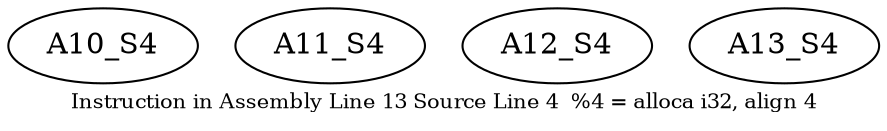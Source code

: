 digraph{
	node [ ]
	edge [ ]
	A10_S4 [ ]
	A11_S4 [ ]
	A12_S4 [ ]
	A13_S4 [ ]
	label = "Instruction in Assembly Line 13 Source Line 4	%4 = alloca i32, align 4"	fontsize = "10"
}